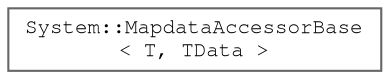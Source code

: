 digraph "Graphical Class Hierarchy"
{
 // LATEX_PDF_SIZE
  bgcolor="transparent";
  edge [fontname=FreeMono,fontsize=10,labelfontname=FreeMono,labelfontsize=10];
  node [fontname=FreeMono,fontsize=10,shape=box,height=0.2,width=0.4];
  rankdir="LR";
  Node0 [label="System::MapdataAccessorBase\l\< T, TData \>",height=0.2,width=0.4,color="grey40", fillcolor="white", style="filled",URL="$struct_system_1_1_mapdata_accessor_base.html",tooltip=" "];
}
